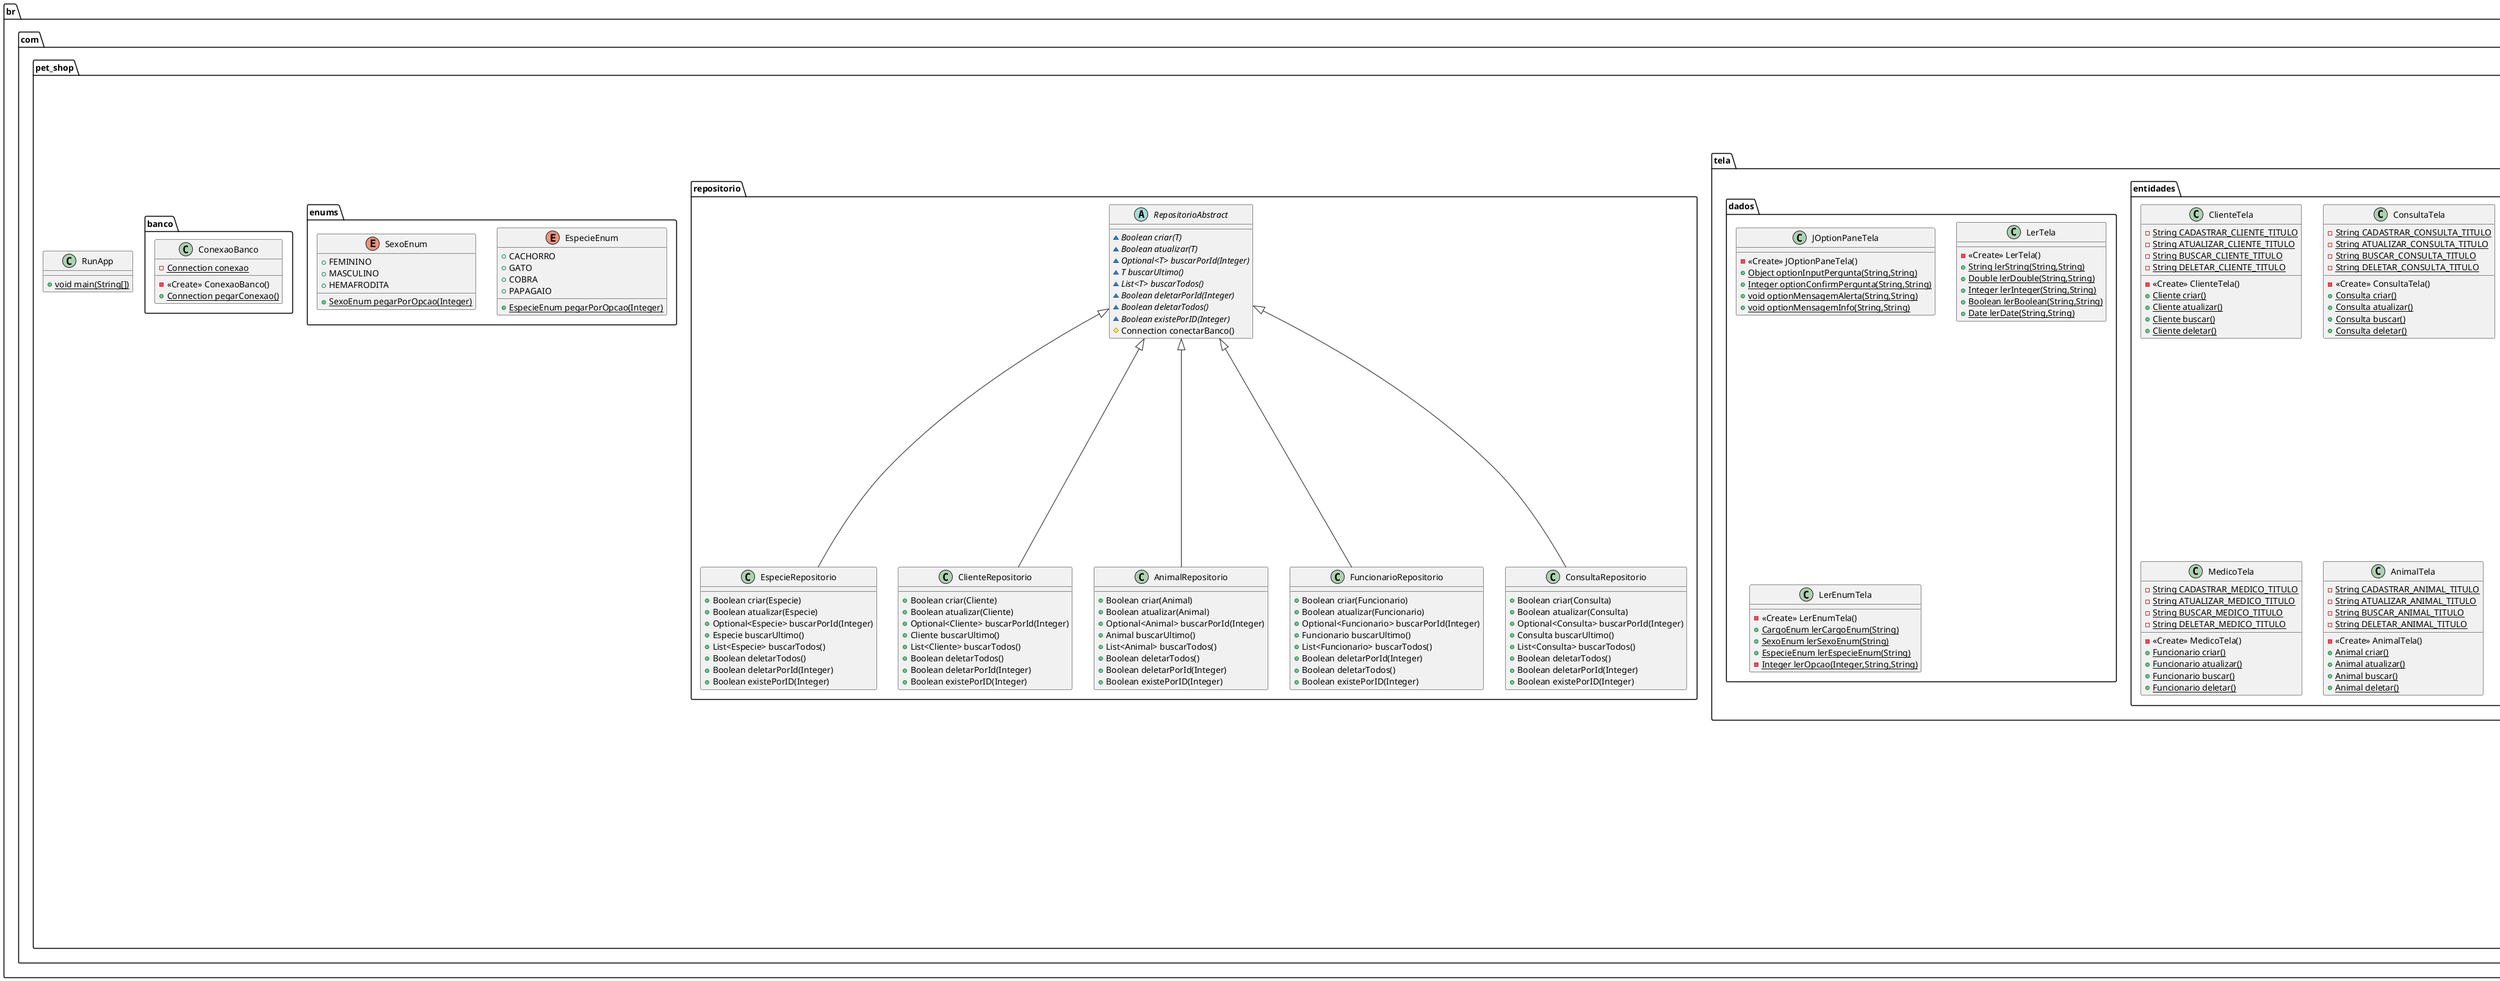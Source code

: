 @startuml
class br.com.pet_shop.servicos.ConsultaServico {
- ConsultaRepositorio consultaRepositorio
+ <<Create>> ConsultaServico(ConsultaRepositorio)
+ Consulta criar()
+ Consulta atualizar()
+ Consulta buscarPorId()
+ Boolean deletarPorId()
}
class br.com.pet_shop.utilitarios.constantes.sql.AnimalSqlConstante {
+ {static} String CRIAR
+ {static} String ATUALIZAR
+ {static} String INATIVAR
+ {static} String DELETAR
+ {static} String DELETAR_POR_ID
+ {static} String BUSCAR
+ {static} String BUSCAR_POR_ID
- <<Create>> AnimalSqlConstante()
}
class br.com.pet_shop.entidades.Pessoa {
- Integer id
- String nome
- String cpf
- Date dataNascimento
+ <<Create>> Pessoa()
+ <<Create>> Pessoa(Integer)
+ <<Create>> Pessoa(String,String,Date)
+ <<Create>> Pessoa(Integer,String,String,Date)
+ Integer getId()
+ void setId(Integer)
+ String getNome()
+ void setNome(String)
+ String getCpf()
+ void setCpf(String)
+ Date getDataNascimento()
+ void setDataNascimento(Date)
}
class br.com.pet_shop.excecoes.ConexaoBancoExcecao {
+ <<Create>> ConexaoBancoExcecao(Throwable)
+ <<Create>> ConexaoBancoExcecao(String,Throwable)
}
class br.com.pet_shop.tela.menu.MenuTela {
- <<Create>> MenuTela()
+ {static} void menuPrincipal()
- {static} void menuCliente()
- {static} void menuEspecie()
- {static} void menuAnimal()
- {static} void menuConsulta()
- {static} void menuCrud(String,Runnable,Runnable,Runnable,Runnable)
}
class br.com.pet_shop.tela.entidades.ClienteTela {
- {static} String CADASTRAR_CLIENTE_TITULO
- {static} String ATUALIZAR_CLIENTE_TITULO
- {static} String BUSCAR_CLIENTE_TITULO
- {static} String DELETAR_CLIENTE_TITULO
- <<Create>> ClienteTela()
+ {static} Cliente criar()
+ {static} Cliente atualizar()
+ {static} Cliente buscar()
+ {static} Cliente deletar()
}
interface br.com.pet_shop.servicos.interfaces.ServicoInterface {
~ T criar()
~ T atualizar()
~ T buscarPorId()
~ Boolean deletarPorId()
}
class br.com.pet_shop.tela.entidades.ConsultaTela {
- {static} String CADASTRAR_CONSULTA_TITULO
- {static} String ATUALIZAR_CONSULTA_TITULO
- {static} String BUSCAR_CONSULTA_TITULO
- {static} String DELETAR_CONSULTA_TITULO
- <<Create>> ConsultaTela()
+ {static} Consulta criar()
+ {static} Consulta atualizar()
+ {static} Consulta buscar()
+ {static} Consulta deletar()
}
class br.com.pet_shop.excecoes.PersistirEntidadeExcecao {
+ <<Create>> PersistirEntidadeExcecao()
+ <<Create>> PersistirEntidadeExcecao(String)
+ <<Create>> PersistirEntidadeExcecao(String,Throwable)
}
class br.com.pet_shop.utilitarios.constantes.sql.FuncionarioSqlConstante {
+ {static} String CRIAR
+ {static} String ATUALIZAR
+ {static} String INATIVAR
+ {static} String BUSCAR
+ {static} String BUSCAR_POR_ID
+ {static} String DELETAR
+ {static} String DELETAR_POR_ID
- <<Create>> FuncionarioSqlConstante()
}
class br.com.pet_shop.servicos.FuncionarioServico {
- FuncionarioRepositorio medicoRepositorio
+ <<Create>> FuncionarioServico(FuncionarioRepositorio)
+ Funcionario criar()
+ Funcionario atualizar()
+ Funcionario buscarPorId()
+ Boolean deletarPorId()
}
class br.com.pet_shop.utilitarios.conversores.ConversorEntidade {
- <<Create>> ConversorEntidade()
+ {static} Cliente resultSetParaCliente(ResultSet)
+ {static} Consulta resultSetParaConsulta(ResultSet)
+ {static} Animal resultSetParaAnimal(ResultSet)
}
class br.com.pet_shop.servicos.EspecieServico {
- EspecieRepositorio especieRepositorio
+ <<Create>> EspecieServico(EspecieRepositorio)
+ Especie criar()
+ Especie atualizar()
+ Especie buscarPorId()
+ Boolean deletarPorId()
}
class br.com.pet_shop.utilitarios.constantes.sql.ConsultaSqlConstante {
+ {static} String CRIAR
+ {static} String ATUALIZAR
+ {static} String INATIVAR
+ {static} String BUSCAR
+ {static} String BUSCAR_POR_ID
+ {static} String DELETAR
+ {static} String DELETAR_POR_ID
- <<Create>> ConsultaSqlConstante()
}
class br.com.pet_shop.tela.dados.JOptionPaneTela {
- <<Create>> JOptionPaneTela()
+ {static} Object optionInputPergunta(String,String)
+ {static} Integer optionConfirmPergunta(String,String)
+ {static} void optionMensagemAlerta(String,String)
+ {static} void optionMensagemInfo(String,String)
}
class br.com.pet_shop.repositorio.EspecieRepositorio {
+ Boolean criar(Especie)
+ Boolean atualizar(Especie)
+ Optional<Especie> buscarPorId(Integer)
+ Especie buscarUltimo()
+ List<Especie> buscarTodos()
+ Boolean deletarTodos()
+ Boolean deletarPorId(Integer)
+ Boolean existePorID(Integer)
}
class br.com.pet_shop.utilitarios.constantes.mensagens.ClienteMensagem {
+ {static} String NAO_ENCONTRADO
- <<Create>> ClienteMensagem()
}
class br.com.pet_shop.tela.dados.LerTela {
- <<Create>> LerTela()
+ {static} String lerString(String,String)
+ {static} Double lerDouble(String,String)
+ {static} Integer lerInteger(String,String)
+ {static} Boolean lerBoolean(String,String)
+ {static} Date lerDate(String,String)
}
class br.com.pet_shop.utilitarios.constantes.sql.ClienteSqlConstante {
+ {static} String CRIAR
+ {static} String ATUALIZAR
+ {static} String INATIVAR
+ {static} String BUSCAR
+ {static} String BUSCAR_POR_ID
+ {static} String DELETAR
+ {static} String DELETAR_POR_ID
- <<Create>> ClienteSqlConstante()
}
class br.com.pet_shop.repositorio.ClienteRepositorio {
+ Boolean criar(Cliente)
+ Boolean atualizar(Cliente)
+ Optional<Cliente> buscarPorId(Integer)
+ Cliente buscarUltimo()
+ List<Cliente> buscarTodos()
+ Boolean deletarTodos()
+ Boolean deletarPorId(Integer)
+ Boolean existePorID(Integer)
}
class br.com.pet_shop.repositorio.AnimalRepositorio {
+ Boolean criar(Animal)
+ Boolean atualizar(Animal)
+ Optional<Animal> buscarPorId(Integer)
+ Animal buscarUltimo()
+ List<Animal> buscarTodos()
+ Boolean deletarTodos()
+ Boolean deletarPorId(Integer)
+ Boolean existePorID(Integer)
}
class br.com.pet_shop.excecoes.ManipulacaoBancoExcecao {
+ <<Create>> ManipulacaoBancoExcecao(String)
+ <<Create>> ManipulacaoBancoExcecao(Throwable)
+ <<Create>> ManipulacaoBancoExcecao(String,Throwable)
}
interface br.com.pet_shop.servicos.interfaces.ConsultaServicoInterface {
}
class br.com.pet_shop.repositorio.FuncionarioRepositorio {
+ Boolean criar(Funcionario)
+ Boolean atualizar(Funcionario)
+ Optional<Funcionario> buscarPorId(Integer)
+ Funcionario buscarUltimo()
+ List<Funcionario> buscarTodos()
+ Boolean deletarPorId(Integer)
+ Boolean deletarTodos()
+ Boolean existePorID(Integer)
}
class br.com.pet_shop.excecoes.ConverterTipoExcecao {
+ <<Create>> ConverterTipoExcecao(String,Throwable)
}
class br.com.pet_shop.tela.entidades.EspecieTela {
- {static} String CADASTRAR_ESPECIE_TITULO
- {static} String ATUALIZAR_ESPECIE_TITULO
- {static} String BUSCAR_ESPECIE_TITULO
- {static} String DELETAR_ESPECIE_TITULO
- <<Create>> EspecieTela()
+ {static} Especie criar()
+ {static} Especie atualizar()
+ {static} Especie buscar()
+ {static} Especie deletar()
}
class br.com.pet_shop.tela.entidades.MedicoTela {
- {static} String CADASTRAR_MEDICO_TITULO
- {static} String ATUALIZAR_MEDICO_TITULO
- {static} String BUSCAR_MEDICO_TITULO
- {static} String DELETAR_MEDICO_TITULO
- <<Create>> MedicoTela()
+ {static} Funcionario criar()
+ {static} Funcionario atualizar()
+ {static} Funcionario buscar()
+ {static} Funcionario deletar()
}
class br.com.pet_shop.repositorio.ConsultaRepositorio {
+ Boolean criar(Consulta)
+ Boolean atualizar(Consulta)
+ Optional<Consulta> buscarPorId(Integer)
+ Consulta buscarUltimo()
+ List<Consulta> buscarTodos()
+ Boolean deletarTodos()
+ Boolean deletarPorId(Integer)
+ Boolean existePorID(Integer)
}
interface br.com.pet_shop.servicos.interfaces.ClienteServicoInterface {
}
enum br.com.pet_shop.enums.EspecieEnum {
+  CACHORRO
+  GATO
+  COBRA
+  PAPAGAIO
+ {static} EspecieEnum pegarPorOpcao(Integer)
}
class br.com.pet_shop.servicos.AnimalServico {
- AnimalRepositorio animalRepositorio
+ <<Create>> AnimalServico(AnimalRepositorio)
+ Animal criar()
+ Animal atualizar()
+ Animal buscarPorId()
+ Boolean deletarPorId()
}
interface br.com.pet_shop.servicos.interfaces.AnimalServicoInterface {
}
class br.com.pet_shop.utilitarios.constantes.mensagens.ConsultaMensagem {
+ {static} String NAO_ENCONTRADO
- <<Create>> ConsultaMensagem()
}
class br.com.pet_shop.utilitarios.constantes.mensagens.EspecieMensagem {
+ {static} String NAO_ENCONTRADO
- <<Create>> EspecieMensagem()
}
class br.com.pet_shop.utilitarios.constantes.mensagens.AnimalMensagem {
+ {static} String NAO_ENCONTRADO
- <<Create>> AnimalMensagem()
}
class br.com.pet_shop.entidades.Especie {
- Integer id
- String nome
+ <<Create>> Especie()
+ <<Create>> Especie(Integer)
+ <<Create>> Especie(String)
+ <<Create>> Especie(Integer,String)
+ Integer getId()
+ void setId(Integer)
+ String getNome()
+ void setNome(String)
}
abstract class br.com.pet_shop.repositorio.RepositorioAbstract {
~ {abstract}Boolean criar(T)
~ {abstract}Boolean atualizar(T)
~ {abstract}Optional<T> buscarPorId(Integer)
~ {abstract}T buscarUltimo()
~ {abstract}List<T> buscarTodos()
~ {abstract}Boolean deletarPorId(Integer)
~ {abstract}Boolean deletarTodos()
~ {abstract}Boolean existePorID(Integer)
# Connection conectarBanco()
}
class br.com.pet_shop.entidades.Animal {
- Integer id
- String nome
- String detalhe
- Date dataNascimento
- SexoEnum sexo
- Boolean ativo
- Especie especie
+ <<Create>> Animal()
+ <<Create>> Animal(Integer)
+ <<Create>> Animal(String,String,Date,SexoEnum,Boolean,Especie)
+ <<Create>> Animal(Integer,String,String,Date,SexoEnum,Boolean,Especie)
+ Integer getId()
+ void setId(Integer)
+ String getNome()
+ void setNome(String)
+ String getDetalhe()
+ void setDetalhe(String)
+ Date getDataNascimento()
+ void setDataNascimento(Date)
+ SexoEnum getSexo()
+ void setSexo(SexoEnum)
+ Boolean getAtivo()
+ void setAtivo(Boolean)
+ Especie getEspecie()
+ void setEspecie(Especie)
}
enum br.com.pet_shop.enums.SexoEnum {
+  FEMININO
+  MASCULINO
+  HEMAFRODITA
+ {static} SexoEnum pegarPorOpcao(Integer)
}
class br.com.pet_shop.servicos.ClienteServico {
- ClienteRepositorio clienteRepositorio
+ <<Create>> ClienteServico(ClienteRepositorio)
+ Cliente criar()
+ Cliente atualizar()
+ Cliente buscarPorId()
+ Boolean deletarPorId()
}
class br.com.pet_shop.banco.ConexaoBanco {
- {static} Connection conexao
- <<Create>> ConexaoBanco()
+ {static} Connection pegarConexao()
}
class br.com.pet_shop.utilitarios.conversores.ConversorTipos {
- <<Create>> ConversorTipos()
+ {static} Date stringParaDate(String)
+ {static} String dateParaString(Date)
+ {static} java.sql.Date dateParaDateSql(Date)
}
class br.com.pet_shop.excecoes.ConverterResultSetExcecao {
+ <<Create>> ConverterResultSetExcecao(String,Throwable)
}
class br.com.pet_shop.excecoes.EntidadeNaoEncontrada {
+ <<Create>> EntidadeNaoEncontrada(String)
+ <<Create>> EntidadeNaoEncontrada(String,Throwable)
}
class br.com.pet_shop.RunApp {
+ {static} void main(String[])
}
interface br.com.pet_shop.servicos.interfaces.MedicoServicoInterface {
}
class br.com.pet_shop.tela.entidades.AnimalTela {
- {static} String CADASTRAR_ANIMAL_TITULO
- {static} String ATUALIZAR_ANIMAL_TITULO
- {static} String BUSCAR_ANIMAL_TITULO
- {static} String DELETAR_ANIMAL_TITULO
- <<Create>> AnimalTela()
+ {static} Animal criar()
+ {static} Animal atualizar()
+ {static} Animal buscar()
+ {static} Animal deletar()
}
class br.com.pet_shop.entidades.Consulta {
- Integer id
- String nome
- String observacao
- Date horario
- Cliente cliente
- Animal animal
- Double valor
+ <<Create>> Consulta()
+ <<Create>> Consulta(Integer)
+ <<Create>> Consulta(String,String,Date,Cliente,Animal,Double)
+ <<Create>> Consulta(Integer,String,String,Date,Cliente,Animal,Double)
+ Integer getId()
+ void setId(Integer)
+ String getNome()
+ void setNome(String)
+ String getObservacao()
+ void setObservacao(String)
+ Date getHorario()
+ void setHorario(Date)
+ Cliente getCliente()
+ void setCliente(Cliente)
+ Animal getAnimais()
+ void setAnimais(Animal)
+ Double getValor()
+ void setValor(Double)
}
class br.com.pet_shop.utilitarios.constantes.sql.EspecieSqlConstante {
+ {static} String CRIAR
+ {static} String ATUALIZAR
+ {static} String DELETAR
+ {static} String DELETAR_POR_ID
+ {static} String BUSCAR
+ {static} String BUSCAR_POR_ID
- <<Create>> EspecieSqlConstante()
}
class br.com.pet_shop.entidades.Cliente {
- List<Animal> animais
- List<Consulta> historicoConsultas
+ <<Create>> Cliente()
+ <<Create>> Cliente(Integer)
+ <<Create>> Cliente(String,String,Date)
+ <<Create>> Cliente(Integer,String,String,Date)
+ <<Create>> Cliente(Integer,String,String,Date,List<Animal>,List<Consulta>)
+ List<Animal> getAnimais()
+ void setAnimais(List<Animal>)
+ List<Consulta> getHistoricoConsultas()
+ void setHistoricoConsultas(List<Consulta>)
}
class br.com.pet_shop.entidades.Funcionario {
- String cargo
+ <<Create>> Funcionario(Integer)
+ <<Create>> Funcionario(String)
+ <<Create>> Funcionario(Integer,String)
+ <<Create>> Funcionario(String,String,Date)
+ <<Create>> Funcionario(String,String,Date,String)
+ <<Create>> Funcionario(Integer,String,String,Date)
+ <<Create>> Funcionario(Integer,String,String,Date,String)
+ String getCargo()
+ void setCargo(String)
}
class br.com.pet_shop.tela.dados.LerEnumTela {
- <<Create>> LerEnumTela()
+ {static} CargoEnum lerCargoEnum(String)
+ {static} SexoEnum lerSexoEnum(String)
+ {static} EspecieEnum lerEspecieEnum(String)
- {static} Integer lerOpcao(Integer,String,String)
}
interface br.com.pet_shop.servicos.interfaces.EspecieServicoInterface {
}


br.com.pet_shop.servicos.interfaces.ConsultaServicoInterface <|.. br.com.pet_shop.servicos.ConsultaServico
br.com.pet_shop.excecoes.RuntimeException <|-- br.com.pet_shop.excecoes.ConexaoBancoExcecao
br.com.pet_shop.excecoes.RuntimeException <|-- br.com.pet_shop.excecoes.PersistirEntidadeExcecao
br.com.pet_shop.servicos.interfaces.MedicoServicoInterface <|.. br.com.pet_shop.servicos.FuncionarioServico
br.com.pet_shop.servicos.interfaces.EspecieServicoInterface <|.. br.com.pet_shop.servicos.EspecieServico
br.com.pet_shop.repositorio.RepositorioAbstract <|-- br.com.pet_shop.repositorio.EspecieRepositorio
br.com.pet_shop.repositorio.RepositorioAbstract <|-- br.com.pet_shop.repositorio.ClienteRepositorio
br.com.pet_shop.repositorio.RepositorioAbstract <|-- br.com.pet_shop.repositorio.AnimalRepositorio
br.com.pet_shop.excecoes.RuntimeException <|-- br.com.pet_shop.excecoes.ManipulacaoBancoExcecao
br.com.pet_shop.servicos.interfaces.ServicoInterface <|-- br.com.pet_shop.servicos.interfaces.ConsultaServicoInterface
br.com.pet_shop.repositorio.RepositorioAbstract <|-- br.com.pet_shop.repositorio.FuncionarioRepositorio
br.com.pet_shop.excecoes.RuntimeException <|-- br.com.pet_shop.excecoes.ConverterTipoExcecao
br.com.pet_shop.repositorio.RepositorioAbstract <|-- br.com.pet_shop.repositorio.ConsultaRepositorio
br.com.pet_shop.servicos.interfaces.ServicoInterface <|-- br.com.pet_shop.servicos.interfaces.ClienteServicoInterface
br.com.pet_shop.servicos.interfaces.AnimalServicoInterface <|.. br.com.pet_shop.servicos.AnimalServico
br.com.pet_shop.servicos.interfaces.ServicoInterface <|-- br.com.pet_shop.servicos.interfaces.AnimalServicoInterface
br.com.pet_shop.servicos.interfaces.ClienteServicoInterface <|.. br.com.pet_shop.servicos.ClienteServico
br.com.pet_shop.excecoes.RuntimeException <|-- br.com.pet_shop.excecoes.ConverterResultSetExcecao
br.com.pet_shop.excecoes.RuntimeException <|-- br.com.pet_shop.excecoes.EntidadeNaoEncontrada
br.com.pet_shop.servicos.interfaces.ServicoInterface <|-- br.com.pet_shop.servicos.interfaces.MedicoServicoInterface
br.com.pet_shop.entidades.Pessoa <|-- br.com.pet_shop.entidades.Cliente
br.com.pet_shop.entidades.Pessoa <|-- br.com.pet_shop.entidades.Funcionario
br.com.pet_shop.servicos.interfaces.ServicoInterface <|-- br.com.pet_shop.servicos.interfaces.EspecieServicoInterface
@enduml